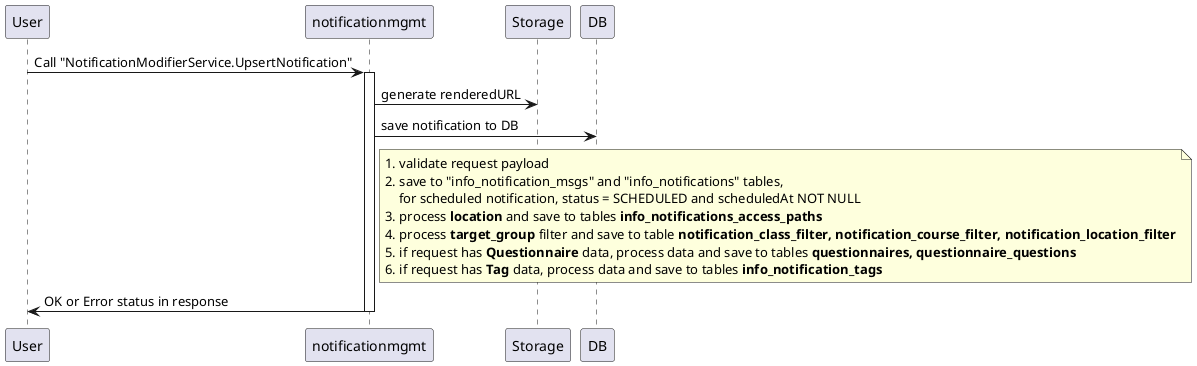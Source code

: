 @startuml communication_simplified
hide circle
User   -> notificationmgmt:  Call "NotificationModifierService.UpsertNotification"
activate notificationmgmt
notificationmgmt -> Storage: generate renderedURL
notificationmgmt -> DB: save notification to DB
note right notificationmgmt
1. validate request payload
2. save to "info_notification_msgs" and "info_notifications" tables,
    for scheduled notification, status = SCHEDULED and scheduledAt NOT NULL
3. process **location** and save to tables **info_notifications_access_paths**
4. process **target_group** filter and save to table **notification_class_filter, notification_course_filter, notification_location_filter**
5. if request has **Questionnaire** data, process data and save to tables **questionnaires, questionnaire_questions**
6. if request has **Tag** data, process data and save to tables **info_notification_tags**
end note
notificationmgmt -> User: OK or Error status in response
deactivate notificationmgmt
@enduml
